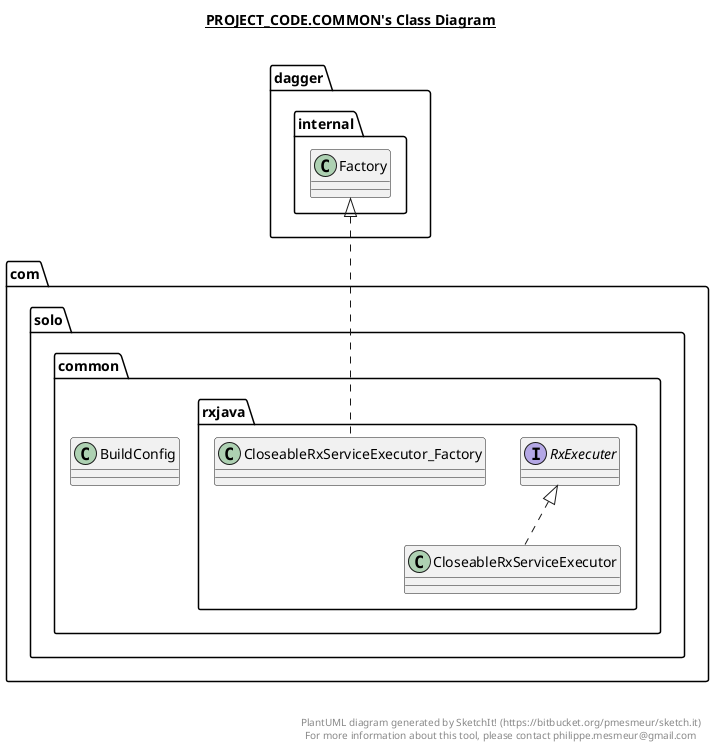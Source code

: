 @startuml

title __PROJECT_CODE.COMMON's Class Diagram__\n

  namespace com.solo.common {
    class com.solo.common.BuildConfig {
    }
  }
  

  namespace com.solo.common {
    namespace rxjava {
      class com.solo.common.rxjava.CloseableRxServiceExecutor {
      }
    }
  }
  

  namespace com.solo.common {
    namespace rxjava {
      class com.solo.common.rxjava.CloseableRxServiceExecutor_Factory {
      }
    }
  }
  

  namespace com.solo.common {
    namespace rxjava {
      interface com.solo.common.rxjava.RxExecuter {
      }
    }
  }
  

  com.solo.common.rxjava.CloseableRxServiceExecutor .up.|> com.solo.common.rxjava.RxExecuter
  com.solo.common.rxjava.CloseableRxServiceExecutor_Factory .up.|> dagger.internal.Factory


right footer


PlantUML diagram generated by SketchIt! (https://bitbucket.org/pmesmeur/sketch.it)
For more information about this tool, please contact philippe.mesmeur@gmail.com
endfooter

@enduml
